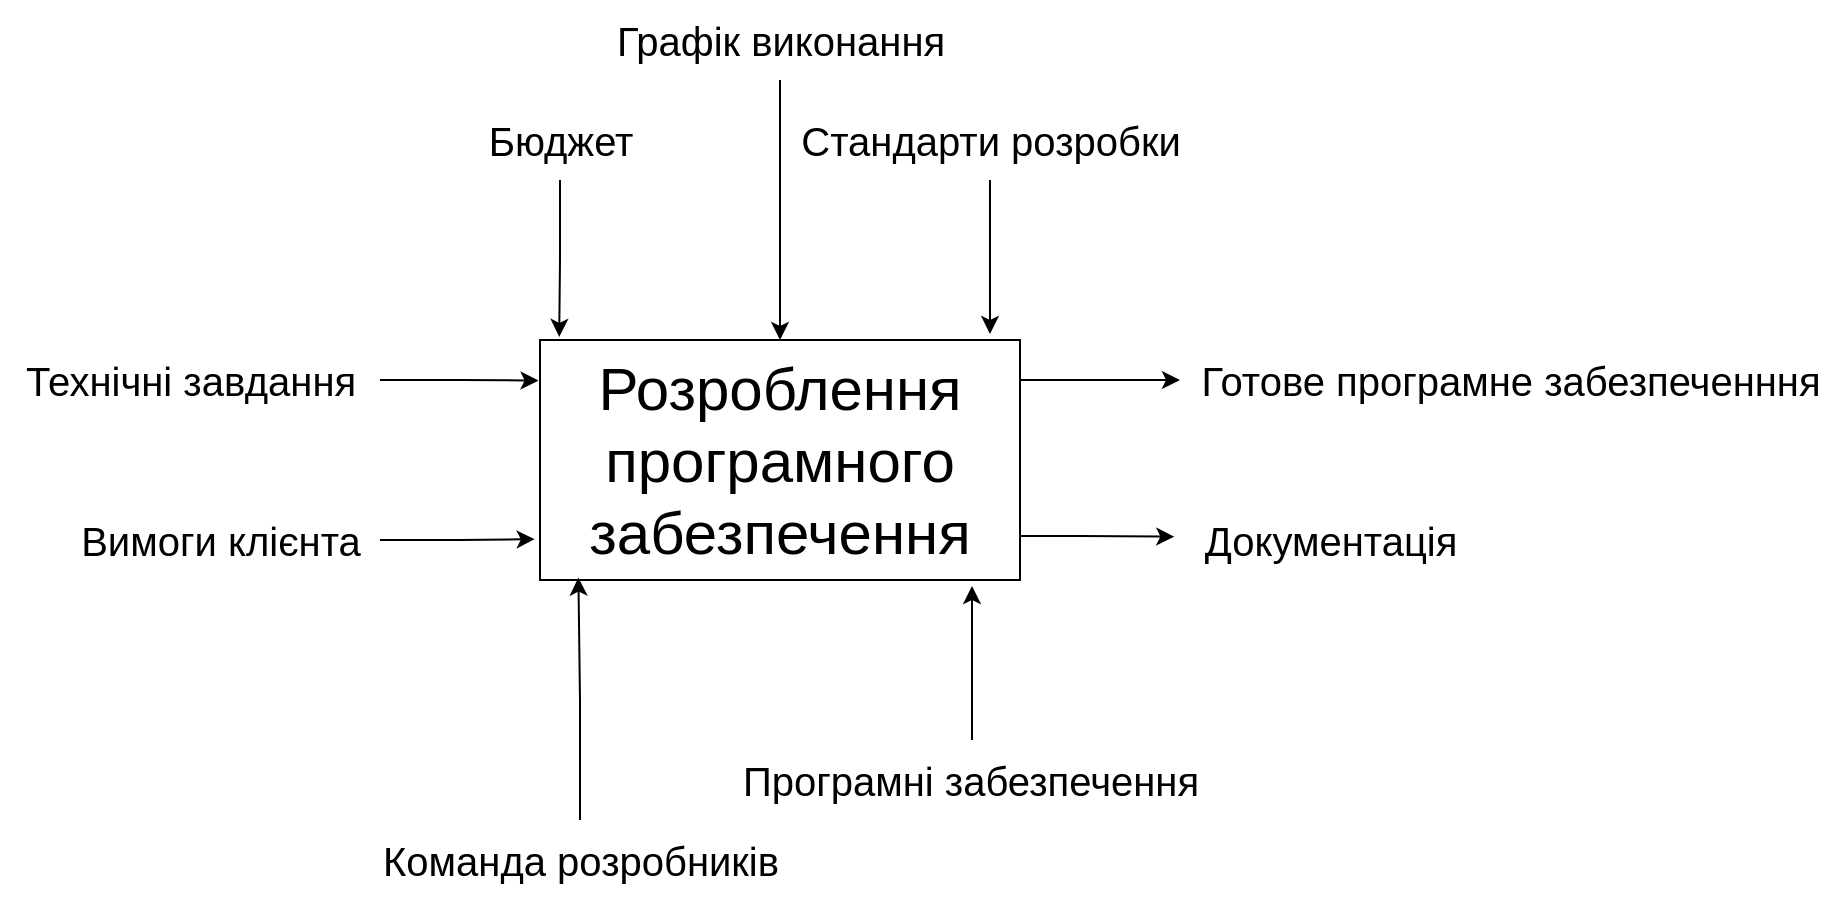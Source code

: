 <mxfile version="25.0.1">
  <diagram name="Страница — 1" id="ZzMZRiwGdVu4ba_7a3Nx">
    <mxGraphModel dx="1400" dy="717" grid="1" gridSize="10" guides="1" tooltips="1" connect="1" arrows="1" fold="1" page="1" pageScale="1" pageWidth="1600" pageHeight="900" math="0" shadow="0">
      <root>
        <mxCell id="0" />
        <mxCell id="1" parent="0" />
        <mxCell id="JH6y1Sibq7J-ikuddUuM-16" style="edgeStyle=orthogonalEdgeStyle;rounded=0;orthogonalLoop=1;jettySize=auto;html=1;entryX=0;entryY=0.5;entryDx=0;entryDy=0;entryPerimeter=0;" edge="1" parent="1" source="JH6y1Sibq7J-ikuddUuM-1" target="JH6y1Sibq7J-ikuddUuM-4">
          <mxGeometry relative="1" as="geometry">
            <mxPoint x="1020" y="500" as="targetPoint" />
            <Array as="points">
              <mxPoint x="1030" y="460" />
              <mxPoint x="1030" y="460" />
            </Array>
          </mxGeometry>
        </mxCell>
        <mxCell id="JH6y1Sibq7J-ikuddUuM-1" value="&lt;font style=&quot;font-size: 30px;&quot;&gt;Розроблення програмного забезпечення&lt;/font&gt;" style="rounded=0;whiteSpace=wrap;html=1;" vertex="1" parent="1">
          <mxGeometry x="760" y="440" width="240" height="120" as="geometry" />
        </mxCell>
        <mxCell id="JH6y1Sibq7J-ikuddUuM-2" value="&lt;font style=&quot;font-size: 20px;&quot;&gt;Технічні завдання&lt;/font&gt;" style="text;html=1;align=center;verticalAlign=middle;resizable=0;points=[];autosize=1;strokeColor=none;fillColor=none;" vertex="1" parent="1">
          <mxGeometry x="490" y="440" width="190" height="40" as="geometry" />
        </mxCell>
        <mxCell id="JH6y1Sibq7J-ikuddUuM-3" value="&lt;font style=&quot;font-size: 20px;&quot;&gt;Вимоги клієнта&lt;/font&gt;" style="text;html=1;align=center;verticalAlign=middle;resizable=0;points=[];autosize=1;strokeColor=none;fillColor=none;" vertex="1" parent="1">
          <mxGeometry x="520" y="520" width="160" height="40" as="geometry" />
        </mxCell>
        <mxCell id="JH6y1Sibq7J-ikuddUuM-4" value="&lt;font style=&quot;font-size: 20px;&quot;&gt;Готове програмне забезпеченння&lt;/font&gt;" style="text;html=1;align=center;verticalAlign=middle;resizable=0;points=[];autosize=1;strokeColor=none;fillColor=none;" vertex="1" parent="1">
          <mxGeometry x="1080" y="440" width="330" height="40" as="geometry" />
        </mxCell>
        <mxCell id="JH6y1Sibq7J-ikuddUuM-5" value="&lt;font style=&quot;font-size: 20px;&quot;&gt;Документація&lt;/font&gt;" style="text;html=1;align=center;verticalAlign=middle;resizable=0;points=[];autosize=1;strokeColor=none;fillColor=none;" vertex="1" parent="1">
          <mxGeometry x="1080" y="520" width="150" height="40" as="geometry" />
        </mxCell>
        <mxCell id="JH6y1Sibq7J-ikuddUuM-6" value="&lt;font style=&quot;font-size: 20px;&quot;&gt;Бюджет&lt;/font&gt;" style="text;html=1;align=center;verticalAlign=middle;resizable=0;points=[];autosize=1;strokeColor=none;fillColor=none;" vertex="1" parent="1">
          <mxGeometry x="720" y="320" width="100" height="40" as="geometry" />
        </mxCell>
        <mxCell id="JH6y1Sibq7J-ikuddUuM-10" style="edgeStyle=orthogonalEdgeStyle;rounded=0;orthogonalLoop=1;jettySize=auto;html=1;entryX=0.5;entryY=0;entryDx=0;entryDy=0;" edge="1" parent="1" source="JH6y1Sibq7J-ikuddUuM-7" target="JH6y1Sibq7J-ikuddUuM-1">
          <mxGeometry relative="1" as="geometry" />
        </mxCell>
        <mxCell id="JH6y1Sibq7J-ikuddUuM-7" value="&lt;font style=&quot;font-size: 20px;&quot;&gt;Графік виконання&lt;/font&gt;" style="text;html=1;align=center;verticalAlign=middle;resizable=0;points=[];autosize=1;strokeColor=none;fillColor=none;" vertex="1" parent="1">
          <mxGeometry x="785" y="270" width="190" height="40" as="geometry" />
        </mxCell>
        <mxCell id="JH6y1Sibq7J-ikuddUuM-8" value="&lt;font style=&quot;font-size: 20px;&quot;&gt;Стандарти розробки&lt;/font&gt;" style="text;html=1;align=center;verticalAlign=middle;resizable=0;points=[];autosize=1;strokeColor=none;fillColor=none;" vertex="1" parent="1">
          <mxGeometry x="880" y="320" width="210" height="40" as="geometry" />
        </mxCell>
        <mxCell id="JH6y1Sibq7J-ikuddUuM-9" style="edgeStyle=orthogonalEdgeStyle;rounded=0;orthogonalLoop=1;jettySize=auto;html=1;entryX=0.04;entryY=-0.013;entryDx=0;entryDy=0;entryPerimeter=0;" edge="1" parent="1" source="JH6y1Sibq7J-ikuddUuM-6" target="JH6y1Sibq7J-ikuddUuM-1">
          <mxGeometry relative="1" as="geometry">
            <mxPoint x="780" y="436" as="targetPoint" />
          </mxGeometry>
        </mxCell>
        <mxCell id="JH6y1Sibq7J-ikuddUuM-11" style="edgeStyle=orthogonalEdgeStyle;rounded=0;orthogonalLoop=1;jettySize=auto;html=1;" edge="1" parent="1" source="JH6y1Sibq7J-ikuddUuM-8">
          <mxGeometry relative="1" as="geometry">
            <mxPoint x="985" y="437" as="targetPoint" />
          </mxGeometry>
        </mxCell>
        <mxCell id="JH6y1Sibq7J-ikuddUuM-14" style="edgeStyle=orthogonalEdgeStyle;rounded=0;orthogonalLoop=1;jettySize=auto;html=1;entryX=-0.003;entryY=0.169;entryDx=0;entryDy=0;entryPerimeter=0;" edge="1" parent="1" source="JH6y1Sibq7J-ikuddUuM-2" target="JH6y1Sibq7J-ikuddUuM-1">
          <mxGeometry relative="1" as="geometry" />
        </mxCell>
        <mxCell id="JH6y1Sibq7J-ikuddUuM-15" style="edgeStyle=orthogonalEdgeStyle;rounded=0;orthogonalLoop=1;jettySize=auto;html=1;entryX=-0.011;entryY=0.83;entryDx=0;entryDy=0;entryPerimeter=0;" edge="1" parent="1" source="JH6y1Sibq7J-ikuddUuM-3" target="JH6y1Sibq7J-ikuddUuM-1">
          <mxGeometry relative="1" as="geometry" />
        </mxCell>
        <mxCell id="JH6y1Sibq7J-ikuddUuM-17" style="edgeStyle=orthogonalEdgeStyle;rounded=0;orthogonalLoop=1;jettySize=auto;html=1;entryX=-0.019;entryY=0.458;entryDx=0;entryDy=0;entryPerimeter=0;" edge="1" parent="1" source="JH6y1Sibq7J-ikuddUuM-1" target="JH6y1Sibq7J-ikuddUuM-5">
          <mxGeometry relative="1" as="geometry">
            <Array as="points">
              <mxPoint x="1030" y="538" />
              <mxPoint x="1030" y="538" />
            </Array>
          </mxGeometry>
        </mxCell>
        <mxCell id="JH6y1Sibq7J-ikuddUuM-18" value="&lt;font style=&quot;font-size: 20px;&quot;&gt;Команда розробників&lt;/font&gt;" style="text;html=1;align=center;verticalAlign=middle;resizable=0;points=[];autosize=1;strokeColor=none;fillColor=none;" vertex="1" parent="1">
          <mxGeometry x="670" y="680" width="220" height="40" as="geometry" />
        </mxCell>
        <mxCell id="JH6y1Sibq7J-ikuddUuM-19" value="&lt;font style=&quot;font-size: 20px;&quot;&gt;Програмні забезпечення&lt;/font&gt;" style="text;html=1;align=center;verticalAlign=middle;resizable=0;points=[];autosize=1;strokeColor=none;fillColor=none;" vertex="1" parent="1">
          <mxGeometry x="850" y="640" width="250" height="40" as="geometry" />
        </mxCell>
        <mxCell id="JH6y1Sibq7J-ikuddUuM-20" style="edgeStyle=orthogonalEdgeStyle;rounded=0;orthogonalLoop=1;jettySize=auto;html=1;entryX=0.08;entryY=0.99;entryDx=0;entryDy=0;entryPerimeter=0;" edge="1" parent="1" source="JH6y1Sibq7J-ikuddUuM-18" target="JH6y1Sibq7J-ikuddUuM-1">
          <mxGeometry relative="1" as="geometry" />
        </mxCell>
        <mxCell id="JH6y1Sibq7J-ikuddUuM-21" style="edgeStyle=orthogonalEdgeStyle;rounded=0;orthogonalLoop=1;jettySize=auto;html=1;" edge="1" parent="1" source="JH6y1Sibq7J-ikuddUuM-19">
          <mxGeometry relative="1" as="geometry">
            <mxPoint x="976" y="563" as="targetPoint" />
            <Array as="points">
              <mxPoint x="976" y="610" />
              <mxPoint x="976" y="610" />
            </Array>
          </mxGeometry>
        </mxCell>
      </root>
    </mxGraphModel>
  </diagram>
</mxfile>
